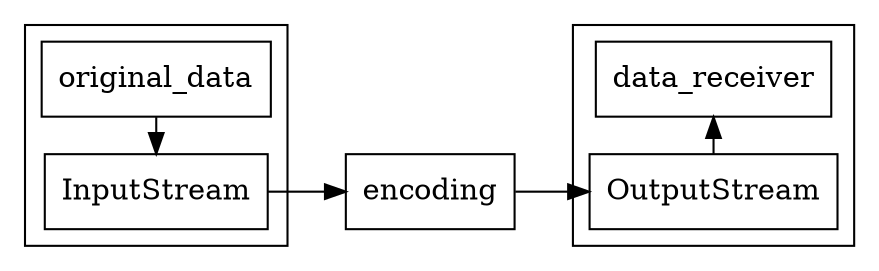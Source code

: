 digraph G {
    rankdir=LR;
    node[shape=box];

    subgraph cluster_input
    {
        rank=same;
        {
            input_buffer [label="original_data"];
            input_stream [label="InputStream"];

            input_stream -> input_buffer [dir=back];
        }
    }

    subgraph cluster_output
    {
        rank=same;
        {
            output_buffer [label="data_receiver"];
            output_stream [label="OutputStream"];

            output_stream -> output_buffer;
        }
    }

    encoding [label="encoding"];

    input_stream -> encoding;
    encoding -> output_stream;
}
